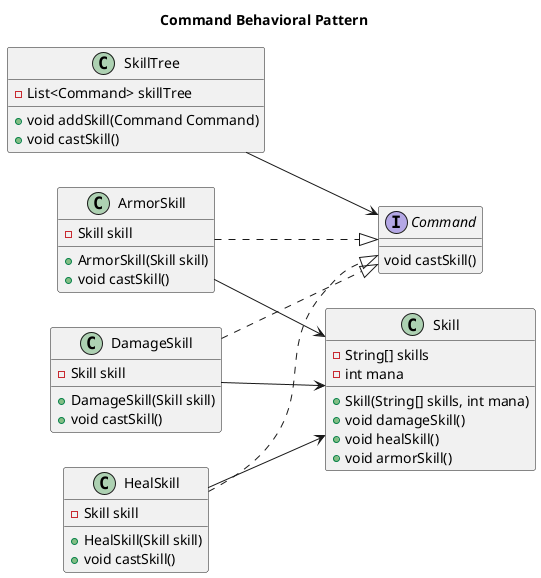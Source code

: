 @startuml

title Command Behavioral Pattern
left to right direction

interface Command{
void castSkill()
}

class Skill {
-String[] skills
-int mana
+Skill(String[] skills, int mana)
+void damageSkill()
+void healSkill()
+void armorSkill()
}

class ArmorSkill{
-Skill skill
+ArmorSkill(Skill skill)
+void castSkill()
}

class DamageSkill{
-Skill skill
+DamageSkill(Skill skill)
+void castSkill()
}

class HealSkill{
-Skill skill
+HealSkill(Skill skill)
+void castSkill()
}

class SkillTree{
-List<Command> skillTree
+void addSkill(Command Command)
+void castSkill()
}


ArmorSkill ..|> Command
DamageSkill ..|> Command
HealSkill ..|> Command


SkillTree --> Command
ArmorSkill --> Skill
DamageSkill --> Skill
HealSkill --> Skill

@enduml